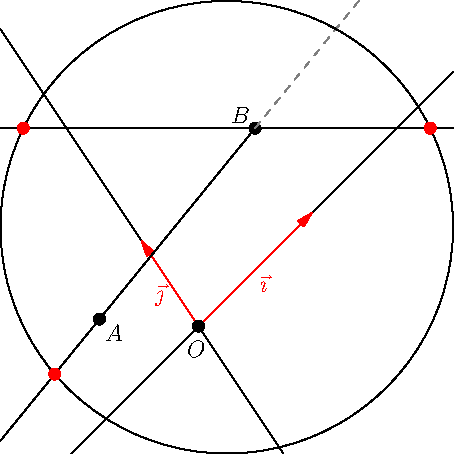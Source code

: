 import geometry;

size(8cm,0);

currentcoordsys=cartesiansystem((0,0),i=(1,1),j=(-0.5,.75));
show(currentcoordsys);

point A=(-0.5,.75);
point B=(1,1);
dot("$A$",A,SE);
dot("$B$",B,NW);

line l=line(A,B,false);
line ll=hline()+B;

circle c=circle((point)(0.5,0.5),2);
draw(l^^ll);
draw(complementary(l),dashed+grey);
draw(c);

dotfactor*=2;

/*<asyxml><view file="modules/geometry.asy" type="point[]" signature="intersectionpoints(line,circle)"/></asyxml>*/
dot(intersectionpoints(l,c),red);
dot(intersectionpoints(ll,c),red);
